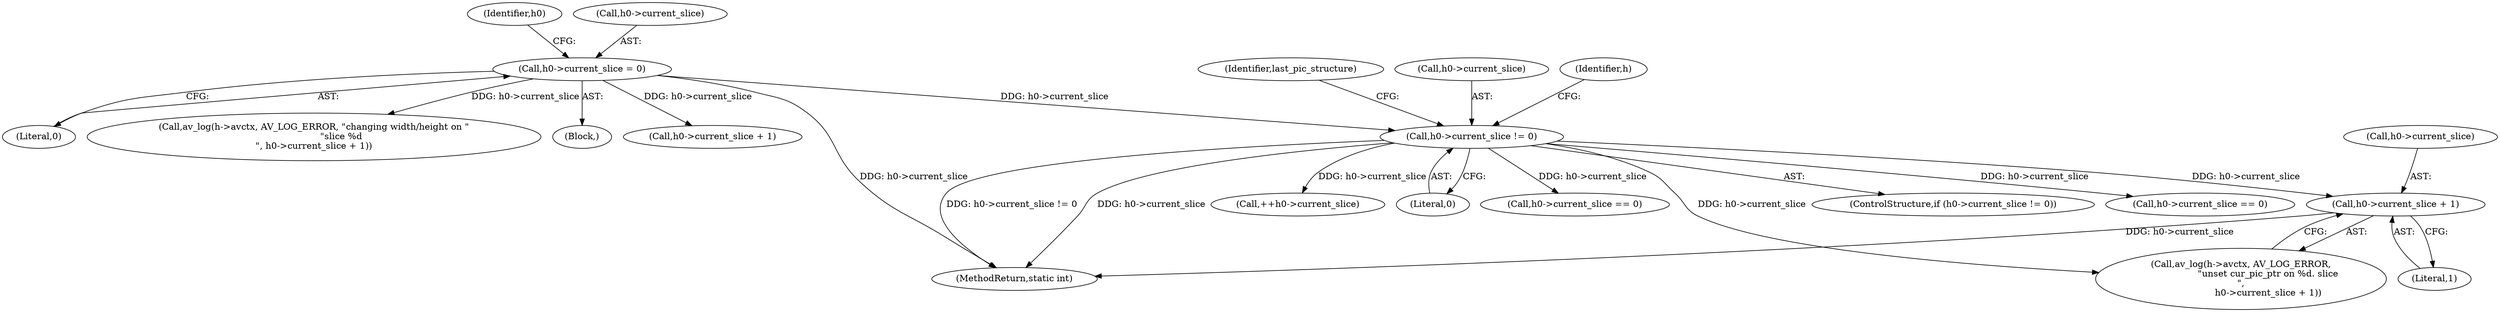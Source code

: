 digraph "0_FFmpeg_29ffeef5e73b8f41ff3a3f2242d356759c66f91f@pointer" {
"1001175" [label="(Call,h0->current_slice + 1)"];
"1001121" [label="(Call,h0->current_slice != 0)"];
"1000189" [label="(Call,h0->current_slice = 0)"];
"1001176" [label="(Call,h0->current_slice)"];
"1000193" [label="(Literal,0)"];
"1000855" [label="(Call,av_log(h->avctx, AV_LOG_ERROR, \"changing width/height on \"\n                   \"slice %d\n\", h0->current_slice + 1))"];
"1001175" [label="(Call,h0->current_slice + 1)"];
"1001179" [label="(Literal,1)"];
"1001125" [label="(Literal,0)"];
"1001120" [label="(ControlStructure,if (h0->current_slice != 0))"];
"1002417" [label="(Call,h0->current_slice == 0)"];
"1001188" [label="(Identifier,h)"];
"1001169" [label="(Call,av_log(h->avctx, AV_LOG_ERROR,\n                   \"unset cur_pic_ptr on %d. slice\n\",\n                   h0->current_slice + 1))"];
"1001130" [label="(Identifier,last_pic_structure)"];
"1000177" [label="(Block,)"];
"1002909" [label="(Call,++h0->current_slice)"];
"1003426" [label="(MethodReturn,static int)"];
"1001122" [label="(Call,h0->current_slice)"];
"1000197" [label="(Identifier,h0)"];
"1001121" [label="(Call,h0->current_slice != 0)"];
"1000189" [label="(Call,h0->current_slice = 0)"];
"1000861" [label="(Call,h0->current_slice + 1)"];
"1000190" [label="(Call,h0->current_slice)"];
"1002260" [label="(Call,h0->current_slice == 0)"];
"1001175" -> "1001169"  [label="AST: "];
"1001175" -> "1001179"  [label="CFG: "];
"1001176" -> "1001175"  [label="AST: "];
"1001179" -> "1001175"  [label="AST: "];
"1001169" -> "1001175"  [label="CFG: "];
"1001175" -> "1003426"  [label="DDG: h0->current_slice"];
"1001121" -> "1001175"  [label="DDG: h0->current_slice"];
"1001121" -> "1001120"  [label="AST: "];
"1001121" -> "1001125"  [label="CFG: "];
"1001122" -> "1001121"  [label="AST: "];
"1001125" -> "1001121"  [label="AST: "];
"1001130" -> "1001121"  [label="CFG: "];
"1001188" -> "1001121"  [label="CFG: "];
"1001121" -> "1003426"  [label="DDG: h0->current_slice != 0"];
"1001121" -> "1003426"  [label="DDG: h0->current_slice"];
"1000189" -> "1001121"  [label="DDG: h0->current_slice"];
"1001121" -> "1001169"  [label="DDG: h0->current_slice"];
"1001121" -> "1002260"  [label="DDG: h0->current_slice"];
"1001121" -> "1002417"  [label="DDG: h0->current_slice"];
"1001121" -> "1002909"  [label="DDG: h0->current_slice"];
"1000189" -> "1000177"  [label="AST: "];
"1000189" -> "1000193"  [label="CFG: "];
"1000190" -> "1000189"  [label="AST: "];
"1000193" -> "1000189"  [label="AST: "];
"1000197" -> "1000189"  [label="CFG: "];
"1000189" -> "1003426"  [label="DDG: h0->current_slice"];
"1000189" -> "1000855"  [label="DDG: h0->current_slice"];
"1000189" -> "1000861"  [label="DDG: h0->current_slice"];
}
